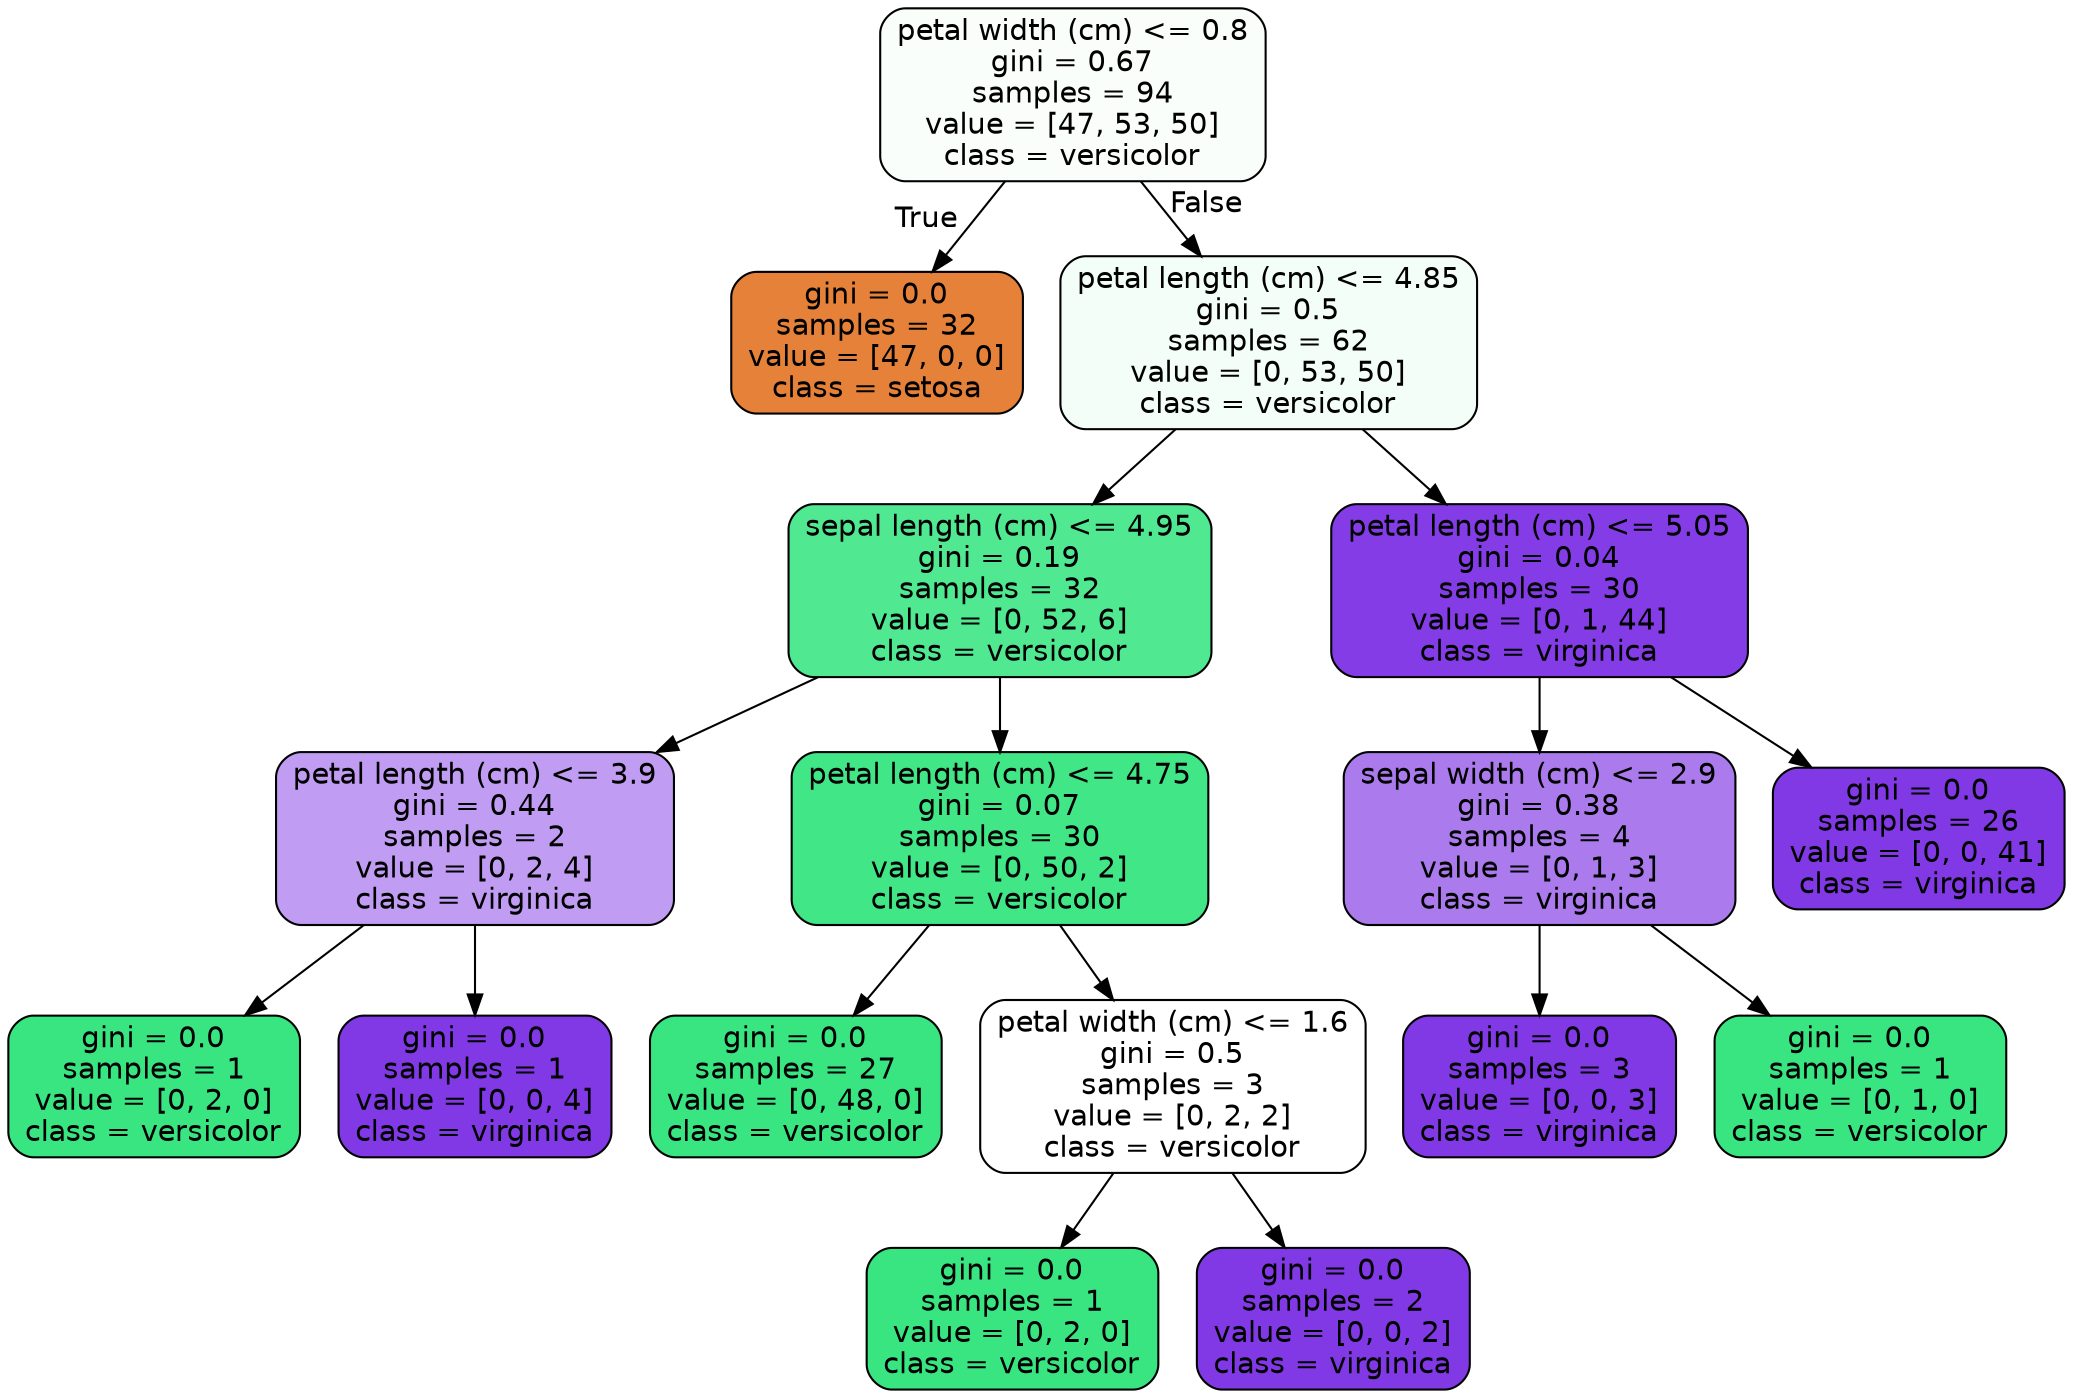 digraph Tree {
node [shape=box, style="filled, rounded", color="black", fontname="helvetica"] ;
edge [fontname="helvetica"] ;
0 [label="petal width (cm) <= 0.8\ngini = 0.67\nsamples = 94\nvalue = [47, 53, 50]\nclass = versicolor", fillcolor="#f9fefb"] ;
1 [label="gini = 0.0\nsamples = 32\nvalue = [47, 0, 0]\nclass = setosa", fillcolor="#e58139"] ;
0 -> 1 [labeldistance=2.5, labelangle=45, headlabel="True"] ;
2 [label="petal length (cm) <= 4.85\ngini = 0.5\nsamples = 62\nvalue = [0, 53, 50]\nclass = versicolor", fillcolor="#f4fef8"] ;
0 -> 2 [labeldistance=2.5, labelangle=-45, headlabel="False"] ;
3 [label="sepal length (cm) <= 4.95\ngini = 0.19\nsamples = 32\nvalue = [0, 52, 6]\nclass = versicolor", fillcolor="#50e890"] ;
2 -> 3 ;
4 [label="petal length (cm) <= 3.9\ngini = 0.44\nsamples = 2\nvalue = [0, 2, 4]\nclass = virginica", fillcolor="#c09cf2"] ;
3 -> 4 ;
5 [label="gini = 0.0\nsamples = 1\nvalue = [0, 2, 0]\nclass = versicolor", fillcolor="#39e581"] ;
4 -> 5 ;
6 [label="gini = 0.0\nsamples = 1\nvalue = [0, 0, 4]\nclass = virginica", fillcolor="#8139e5"] ;
4 -> 6 ;
7 [label="petal length (cm) <= 4.75\ngini = 0.07\nsamples = 30\nvalue = [0, 50, 2]\nclass = versicolor", fillcolor="#41e686"] ;
3 -> 7 ;
8 [label="gini = 0.0\nsamples = 27\nvalue = [0, 48, 0]\nclass = versicolor", fillcolor="#39e581"] ;
7 -> 8 ;
9 [label="petal width (cm) <= 1.6\ngini = 0.5\nsamples = 3\nvalue = [0, 2, 2]\nclass = versicolor", fillcolor="#ffffff"] ;
7 -> 9 ;
10 [label="gini = 0.0\nsamples = 1\nvalue = [0, 2, 0]\nclass = versicolor", fillcolor="#39e581"] ;
9 -> 10 ;
11 [label="gini = 0.0\nsamples = 2\nvalue = [0, 0, 2]\nclass = virginica", fillcolor="#8139e5"] ;
9 -> 11 ;
12 [label="petal length (cm) <= 5.05\ngini = 0.04\nsamples = 30\nvalue = [0, 1, 44]\nclass = virginica", fillcolor="#843de6"] ;
2 -> 12 ;
13 [label="sepal width (cm) <= 2.9\ngini = 0.38\nsamples = 4\nvalue = [0, 1, 3]\nclass = virginica", fillcolor="#ab7bee"] ;
12 -> 13 ;
14 [label="gini = 0.0\nsamples = 3\nvalue = [0, 0, 3]\nclass = virginica", fillcolor="#8139e5"] ;
13 -> 14 ;
15 [label="gini = 0.0\nsamples = 1\nvalue = [0, 1, 0]\nclass = versicolor", fillcolor="#39e581"] ;
13 -> 15 ;
16 [label="gini = 0.0\nsamples = 26\nvalue = [0, 0, 41]\nclass = virginica", fillcolor="#8139e5"] ;
12 -> 16 ;
}